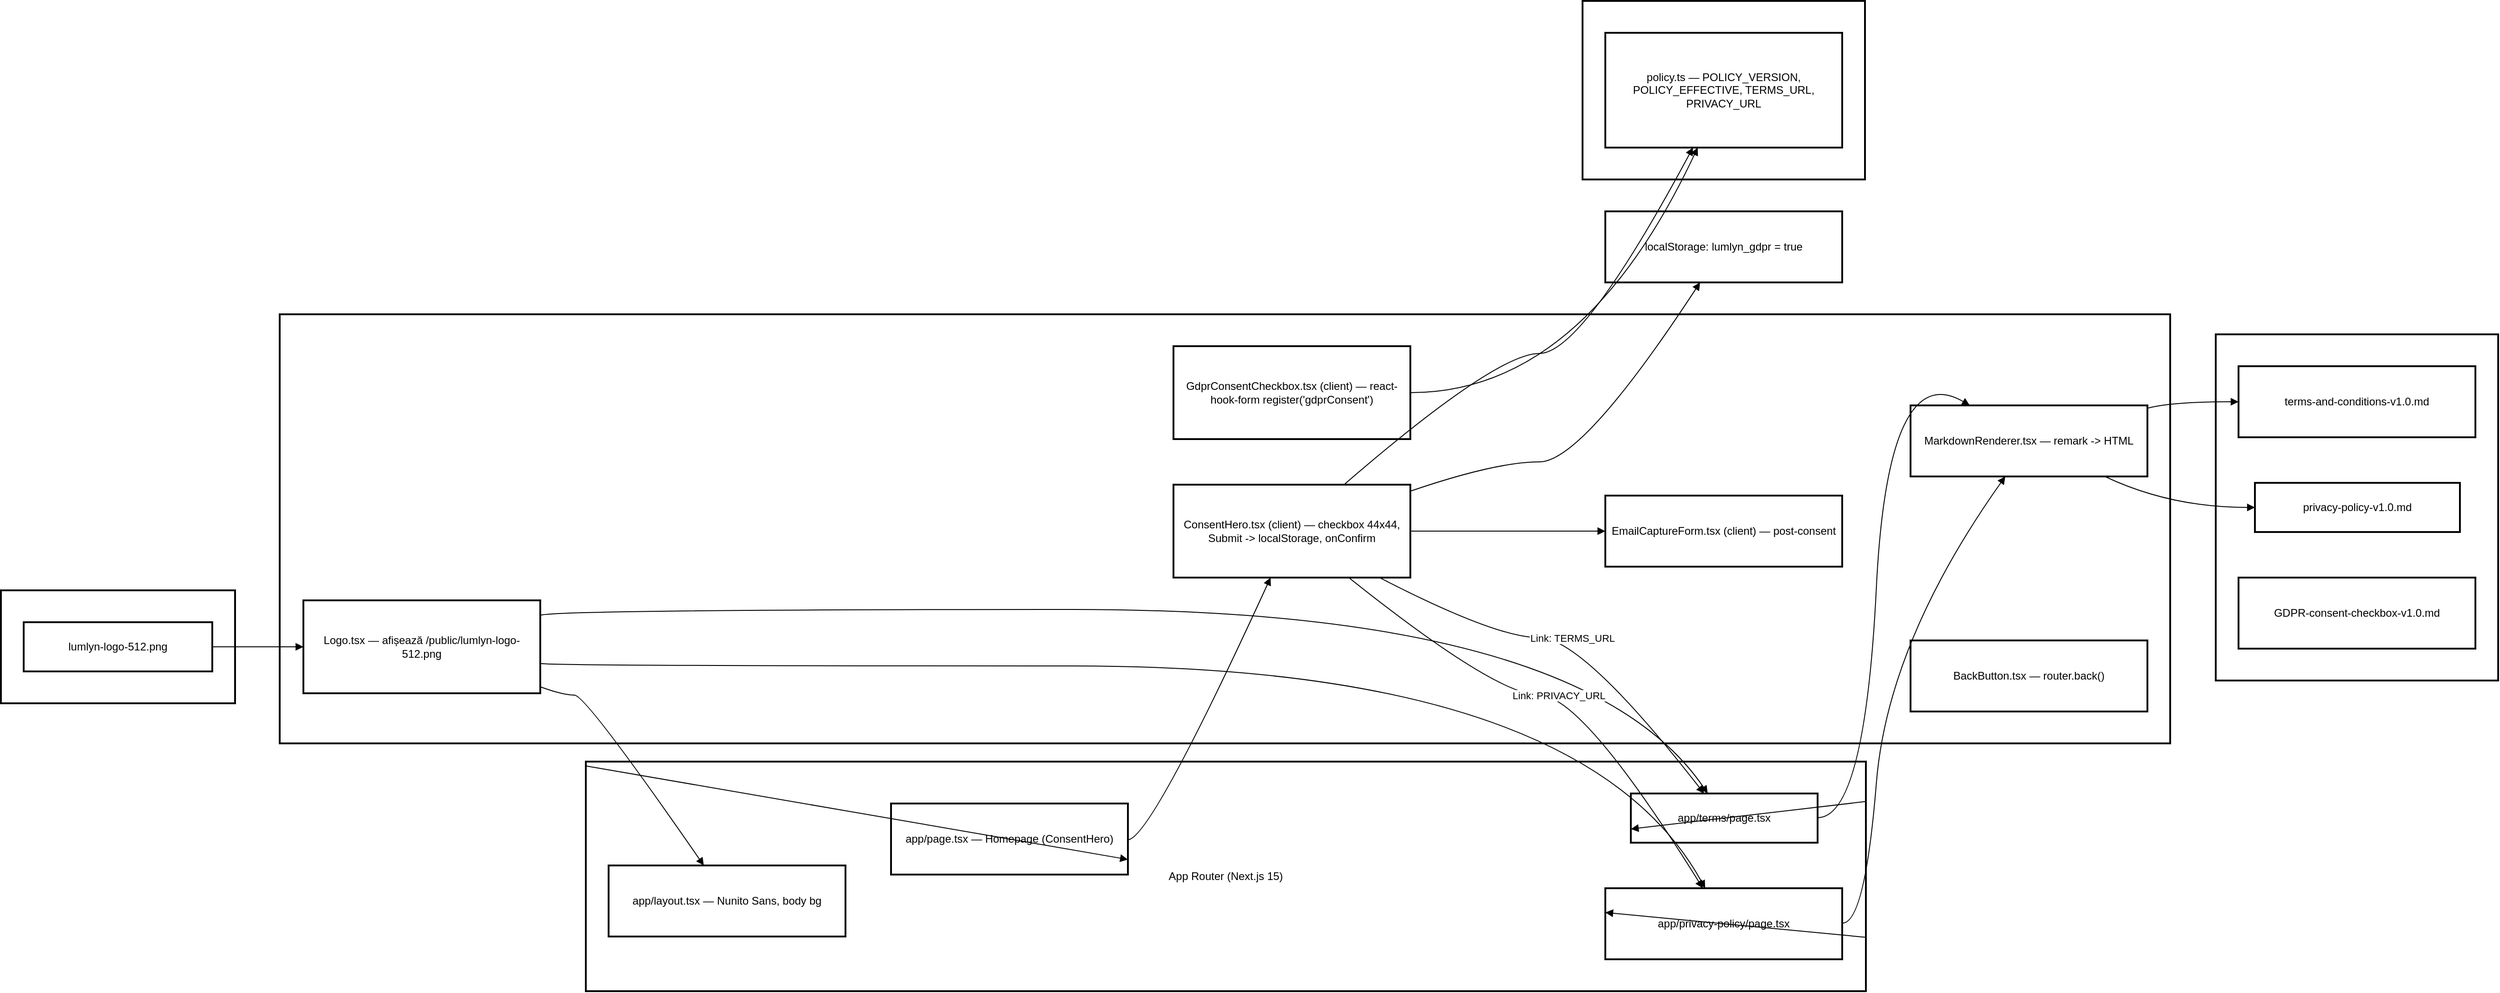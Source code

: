 <mxfile version="28.1.1">
  <diagram name="Page-1" id="RMo0GP2iNcT5rbBAbNg8">
    <mxGraphModel dx="1796" dy="930" grid="1" gridSize="10" guides="1" tooltips="1" connect="1" arrows="1" fold="1" page="1" pageScale="1" pageWidth="850" pageHeight="1100" math="0" shadow="0">
      <root>
        <mxCell id="0" />
        <mxCell id="1" parent="0" />
        <mxCell id="Xg8ZkN2bPlii9_FDcR8h-2" value="public" style="whiteSpace=wrap;strokeWidth=2;" vertex="1" parent="1">
          <mxGeometry x="20" y="667" width="257" height="124" as="geometry" />
        </mxCell>
        <mxCell id="Xg8ZkN2bPlii9_FDcR8h-3" value="content/legal" style="whiteSpace=wrap;strokeWidth=2;" vertex="1" parent="1">
          <mxGeometry x="2451" y="386" width="310" height="380" as="geometry" />
        </mxCell>
        <mxCell id="Xg8ZkN2bPlii9_FDcR8h-4" value="src/lib" style="whiteSpace=wrap;strokeWidth=2;" vertex="1" parent="1">
          <mxGeometry x="1756" y="20" width="310" height="196" as="geometry" />
        </mxCell>
        <mxCell id="Xg8ZkN2bPlii9_FDcR8h-5" value="Components" style="whiteSpace=wrap;strokeWidth=2;" vertex="1" parent="1">
          <mxGeometry x="326" y="364" width="2075" height="471" as="geometry" />
        </mxCell>
        <mxCell id="Xg8ZkN2bPlii9_FDcR8h-6" value="App Router (Next.js 15)" style="whiteSpace=wrap;strokeWidth=2;" vertex="1" parent="1">
          <mxGeometry x="662" y="855" width="1405" height="252" as="geometry" />
        </mxCell>
        <mxCell id="Xg8ZkN2bPlii9_FDcR8h-7" value="app/layout.tsx — Nunito Sans, body bg" style="whiteSpace=wrap;strokeWidth=2;" vertex="1" parent="1">
          <mxGeometry x="687" y="969" width="260" height="78" as="geometry" />
        </mxCell>
        <mxCell id="Xg8ZkN2bPlii9_FDcR8h-8" value="app/page.tsx — Homepage (ConsentHero)" style="whiteSpace=wrap;strokeWidth=2;" vertex="1" parent="1">
          <mxGeometry x="997" y="901" width="260" height="78" as="geometry" />
        </mxCell>
        <mxCell id="Xg8ZkN2bPlii9_FDcR8h-9" value="app/terms/page.tsx" style="whiteSpace=wrap;strokeWidth=2;" vertex="1" parent="1">
          <mxGeometry x="1809" y="890" width="205" height="54" as="geometry" />
        </mxCell>
        <mxCell id="Xg8ZkN2bPlii9_FDcR8h-10" value="app/privacy-policy/page.tsx" style="whiteSpace=wrap;strokeWidth=2;" vertex="1" parent="1">
          <mxGeometry x="1781" y="994" width="260" height="78" as="geometry" />
        </mxCell>
        <mxCell id="Xg8ZkN2bPlii9_FDcR8h-11" value="ConsentHero.tsx (client) — checkbox 44x44, Submit -&gt; localStorage, onConfirm" style="whiteSpace=wrap;strokeWidth=2;" vertex="1" parent="1">
          <mxGeometry x="1307" y="551" width="260" height="102" as="geometry" />
        </mxCell>
        <mxCell id="Xg8ZkN2bPlii9_FDcR8h-12" value="GdprConsentCheckbox.tsx (client) — react-hook-form register(&#39;gdprConsent&#39;)" style="whiteSpace=wrap;strokeWidth=2;" vertex="1" parent="1">
          <mxGeometry x="1307" y="399" width="260" height="102" as="geometry" />
        </mxCell>
        <mxCell id="Xg8ZkN2bPlii9_FDcR8h-13" value="MarkdownRenderer.tsx — remark -&gt; HTML" style="whiteSpace=wrap;strokeWidth=2;" vertex="1" parent="1">
          <mxGeometry x="2116" y="464" width="260" height="78" as="geometry" />
        </mxCell>
        <mxCell id="Xg8ZkN2bPlii9_FDcR8h-14" value="Logo.tsx — afișează /public/lumlyn-logo-512.png" style="whiteSpace=wrap;strokeWidth=2;" vertex="1" parent="1">
          <mxGeometry x="352" y="678" width="260" height="102" as="geometry" />
        </mxCell>
        <mxCell id="Xg8ZkN2bPlii9_FDcR8h-15" value="BackButton.tsx — router.back()" style="whiteSpace=wrap;strokeWidth=2;" vertex="1" parent="1">
          <mxGeometry x="2116" y="722" width="260" height="78" as="geometry" />
        </mxCell>
        <mxCell id="Xg8ZkN2bPlii9_FDcR8h-16" value="EmailCaptureForm.tsx (client) — post-consent" style="whiteSpace=wrap;strokeWidth=2;" vertex="1" parent="1">
          <mxGeometry x="1781" y="563" width="260" height="78" as="geometry" />
        </mxCell>
        <mxCell id="Xg8ZkN2bPlii9_FDcR8h-17" value="policy.ts — POLICY_VERSION, POLICY_EFFECTIVE, TERMS_URL, PRIVACY_URL" style="whiteSpace=wrap;strokeWidth=2;" vertex="1" parent="1">
          <mxGeometry x="1781" y="55" width="260" height="126" as="geometry" />
        </mxCell>
        <mxCell id="Xg8ZkN2bPlii9_FDcR8h-18" value="terms-and-conditions-v1.0.md" style="whiteSpace=wrap;strokeWidth=2;" vertex="1" parent="1">
          <mxGeometry x="2476" y="421" width="260" height="78" as="geometry" />
        </mxCell>
        <mxCell id="Xg8ZkN2bPlii9_FDcR8h-19" value="privacy-policy-v1.0.md" style="whiteSpace=wrap;strokeWidth=2;" vertex="1" parent="1">
          <mxGeometry x="2494" y="549" width="225" height="54" as="geometry" />
        </mxCell>
        <mxCell id="Xg8ZkN2bPlii9_FDcR8h-20" value="GDPR-consent-checkbox-v1.0.md" style="whiteSpace=wrap;strokeWidth=2;" vertex="1" parent="1">
          <mxGeometry x="2476" y="653" width="260" height="78" as="geometry" />
        </mxCell>
        <mxCell id="Xg8ZkN2bPlii9_FDcR8h-21" value="lumlyn-logo-512.png" style="whiteSpace=wrap;strokeWidth=2;" vertex="1" parent="1">
          <mxGeometry x="45" y="702" width="207" height="54" as="geometry" />
        </mxCell>
        <mxCell id="Xg8ZkN2bPlii9_FDcR8h-22" value="localStorage: lumlyn_gdpr = true" style="whiteSpace=wrap;strokeWidth=2;" vertex="1" parent="1">
          <mxGeometry x="1781" y="251" width="260" height="78" as="geometry" />
        </mxCell>
        <mxCell id="Xg8ZkN2bPlii9_FDcR8h-23" value="" style="curved=1;startArrow=none;endArrow=block;exitX=1;exitY=0.51;entryX=0.41;entryY=1;rounded=0;" edge="1" parent="1" source="Xg8ZkN2bPlii9_FDcR8h-8" target="Xg8ZkN2bPlii9_FDcR8h-11">
          <mxGeometry relative="1" as="geometry">
            <Array as="points">
              <mxPoint x="1282" y="940" />
            </Array>
          </mxGeometry>
        </mxCell>
        <mxCell id="Xg8ZkN2bPlii9_FDcR8h-24" value="" style="curved=1;startArrow=none;endArrow=block;exitX=1;exitY=0.07;entryX=0.4;entryY=1;rounded=0;" edge="1" parent="1" source="Xg8ZkN2bPlii9_FDcR8h-11" target="Xg8ZkN2bPlii9_FDcR8h-22">
          <mxGeometry relative="1" as="geometry">
            <Array as="points">
              <mxPoint x="1661" y="526" />
              <mxPoint x="1756" y="526" />
            </Array>
          </mxGeometry>
        </mxCell>
        <mxCell id="Xg8ZkN2bPlii9_FDcR8h-25" value="" style="curved=1;startArrow=none;endArrow=block;exitX=1;exitY=0.5;entryX=0;entryY=0.5;rounded=0;" edge="1" parent="1" source="Xg8ZkN2bPlii9_FDcR8h-11" target="Xg8ZkN2bPlii9_FDcR8h-16">
          <mxGeometry relative="1" as="geometry">
            <Array as="points" />
          </mxGeometry>
        </mxCell>
        <mxCell id="Xg8ZkN2bPlii9_FDcR8h-26" value="" style="curved=1;startArrow=none;endArrow=block;exitX=1;exitY=0.49;entryX=0.25;entryY=0;rounded=0;" edge="1" parent="1" source="Xg8ZkN2bPlii9_FDcR8h-9" target="Xg8ZkN2bPlii9_FDcR8h-13">
          <mxGeometry relative="1" as="geometry">
            <Array as="points">
              <mxPoint x="2066" y="917" />
              <mxPoint x="2091" y="411" />
            </Array>
          </mxGeometry>
        </mxCell>
        <mxCell id="Xg8ZkN2bPlii9_FDcR8h-27" value="" style="curved=1;startArrow=none;endArrow=block;exitX=1;exitY=0.49;entryX=0.4;entryY=1;rounded=0;" edge="1" parent="1" source="Xg8ZkN2bPlii9_FDcR8h-10" target="Xg8ZkN2bPlii9_FDcR8h-13">
          <mxGeometry relative="1" as="geometry">
            <Array as="points">
              <mxPoint x="2066" y="1033" />
              <mxPoint x="2091" y="724" />
            </Array>
          </mxGeometry>
        </mxCell>
        <mxCell id="Xg8ZkN2bPlii9_FDcR8h-28" value="" style="curved=1;startArrow=none;endArrow=block;exitX=1;exitY=0.04;entryX=0;entryY=0.5;rounded=0;" edge="1" parent="1" source="Xg8ZkN2bPlii9_FDcR8h-13" target="Xg8ZkN2bPlii9_FDcR8h-18">
          <mxGeometry relative="1" as="geometry">
            <Array as="points">
              <mxPoint x="2401" y="460" />
            </Array>
          </mxGeometry>
        </mxCell>
        <mxCell id="Xg8ZkN2bPlii9_FDcR8h-29" value="" style="curved=1;startArrow=none;endArrow=block;exitX=0.82;exitY=1;entryX=0;entryY=0.5;rounded=0;" edge="1" parent="1" source="Xg8ZkN2bPlii9_FDcR8h-13" target="Xg8ZkN2bPlii9_FDcR8h-19">
          <mxGeometry relative="1" as="geometry">
            <Array as="points">
              <mxPoint x="2401" y="576" />
            </Array>
          </mxGeometry>
        </mxCell>
        <mxCell id="Xg8ZkN2bPlii9_FDcR8h-30" value="" style="curved=1;startArrow=none;endArrow=block;exitX=1;exitY=0.5;entryX=0;entryY=0.5;rounded=0;" edge="1" parent="1" source="Xg8ZkN2bPlii9_FDcR8h-21" target="Xg8ZkN2bPlii9_FDcR8h-14">
          <mxGeometry relative="1" as="geometry">
            <Array as="points" />
          </mxGeometry>
        </mxCell>
        <mxCell id="Xg8ZkN2bPlii9_FDcR8h-31" value="" style="curved=1;startArrow=none;endArrow=block;exitX=1;exitY=0.93;entryX=0.4;entryY=-0.01;rounded=0;" edge="1" parent="1" source="Xg8ZkN2bPlii9_FDcR8h-14" target="Xg8ZkN2bPlii9_FDcR8h-7">
          <mxGeometry relative="1" as="geometry">
            <Array as="points">
              <mxPoint x="637" y="782" />
              <mxPoint x="662" y="782" />
            </Array>
          </mxGeometry>
        </mxCell>
        <mxCell id="Xg8ZkN2bPlii9_FDcR8h-32" value="" style="curved=1;startArrow=none;endArrow=block;exitX=1;exitY=0.16;entryX=0.41;entryY=-0.01;rounded=0;" edge="1" parent="1" source="Xg8ZkN2bPlii9_FDcR8h-14" target="Xg8ZkN2bPlii9_FDcR8h-9">
          <mxGeometry relative="1" as="geometry">
            <Array as="points">
              <mxPoint x="637" y="688" />
              <mxPoint x="1756" y="688" />
            </Array>
          </mxGeometry>
        </mxCell>
        <mxCell id="Xg8ZkN2bPlii9_FDcR8h-33" value="" style="curved=1;startArrow=none;endArrow=block;exitX=1;exitY=0.68;entryX=0.42;entryY=-0.01;rounded=0;" edge="1" parent="1" source="Xg8ZkN2bPlii9_FDcR8h-14" target="Xg8ZkN2bPlii9_FDcR8h-10">
          <mxGeometry relative="1" as="geometry">
            <Array as="points">
              <mxPoint x="637" y="750" />
              <mxPoint x="1756" y="750" />
            </Array>
          </mxGeometry>
        </mxCell>
        <mxCell id="Xg8ZkN2bPlii9_FDcR8h-34" value="" style="curved=1;startArrow=none;endArrow=block;exitX=0.72;exitY=0;entryX=0.37;entryY=1;rounded=0;" edge="1" parent="1" source="Xg8ZkN2bPlii9_FDcR8h-11" target="Xg8ZkN2bPlii9_FDcR8h-17">
          <mxGeometry relative="1" as="geometry">
            <Array as="points">
              <mxPoint x="1661" y="407" />
              <mxPoint x="1756" y="407" />
            </Array>
          </mxGeometry>
        </mxCell>
        <mxCell id="Xg8ZkN2bPlii9_FDcR8h-35" value="" style="curved=1;startArrow=none;endArrow=block;exitX=1;exitY=0.5;entryX=0.39;entryY=1;rounded=0;" edge="1" parent="1" source="Xg8ZkN2bPlii9_FDcR8h-12" target="Xg8ZkN2bPlii9_FDcR8h-17">
          <mxGeometry relative="1" as="geometry">
            <Array as="points">
              <mxPoint x="1756" y="450" />
            </Array>
          </mxGeometry>
        </mxCell>
        <mxCell id="Xg8ZkN2bPlii9_FDcR8h-36" value="Link: TERMS_URL" style="curved=1;startArrow=none;endArrow=block;exitX=0.87;exitY=1;entryX=0.39;entryY=-0.01;rounded=0;" edge="1" parent="1" source="Xg8ZkN2bPlii9_FDcR8h-11" target="Xg8ZkN2bPlii9_FDcR8h-9">
          <mxGeometry relative="1" as="geometry">
            <Array as="points">
              <mxPoint x="1661" y="719" />
              <mxPoint x="1756" y="719" />
            </Array>
          </mxGeometry>
        </mxCell>
        <mxCell id="Xg8ZkN2bPlii9_FDcR8h-37" value="Link: PRIVACY_URL" style="curved=1;startArrow=none;endArrow=block;exitX=0.74;exitY=1;entryX=0.41;entryY=-0.01;rounded=0;" edge="1" parent="1" source="Xg8ZkN2bPlii9_FDcR8h-11" target="Xg8ZkN2bPlii9_FDcR8h-10">
          <mxGeometry relative="1" as="geometry">
            <Array as="points">
              <mxPoint x="1661" y="782" />
              <mxPoint x="1756" y="782" />
            </Array>
          </mxGeometry>
        </mxCell>
        <mxCell id="Xg8ZkN2bPlii9_FDcR8h-38" value="" style="curved=1;startArrow=none;endArrow=block;rounded=0;" edge="1" parent="1" source="Xg8ZkN2bPlii9_FDcR8h-6" target="Xg8ZkN2bPlii9_FDcR8h-8">
          <mxGeometry relative="1" as="geometry">
            <Array as="points" />
          </mxGeometry>
        </mxCell>
        <mxCell id="Xg8ZkN2bPlii9_FDcR8h-39" value="" style="curved=1;startArrow=none;endArrow=block;rounded=0;" edge="1" parent="1" source="Xg8ZkN2bPlii9_FDcR8h-6" target="Xg8ZkN2bPlii9_FDcR8h-9">
          <mxGeometry relative="1" as="geometry">
            <Array as="points" />
          </mxGeometry>
        </mxCell>
        <mxCell id="Xg8ZkN2bPlii9_FDcR8h-40" value="" style="curved=1;startArrow=none;endArrow=block;rounded=0;" edge="1" parent="1" source="Xg8ZkN2bPlii9_FDcR8h-6" target="Xg8ZkN2bPlii9_FDcR8h-10">
          <mxGeometry relative="1" as="geometry">
            <Array as="points" />
          </mxGeometry>
        </mxCell>
      </root>
    </mxGraphModel>
  </diagram>
</mxfile>
